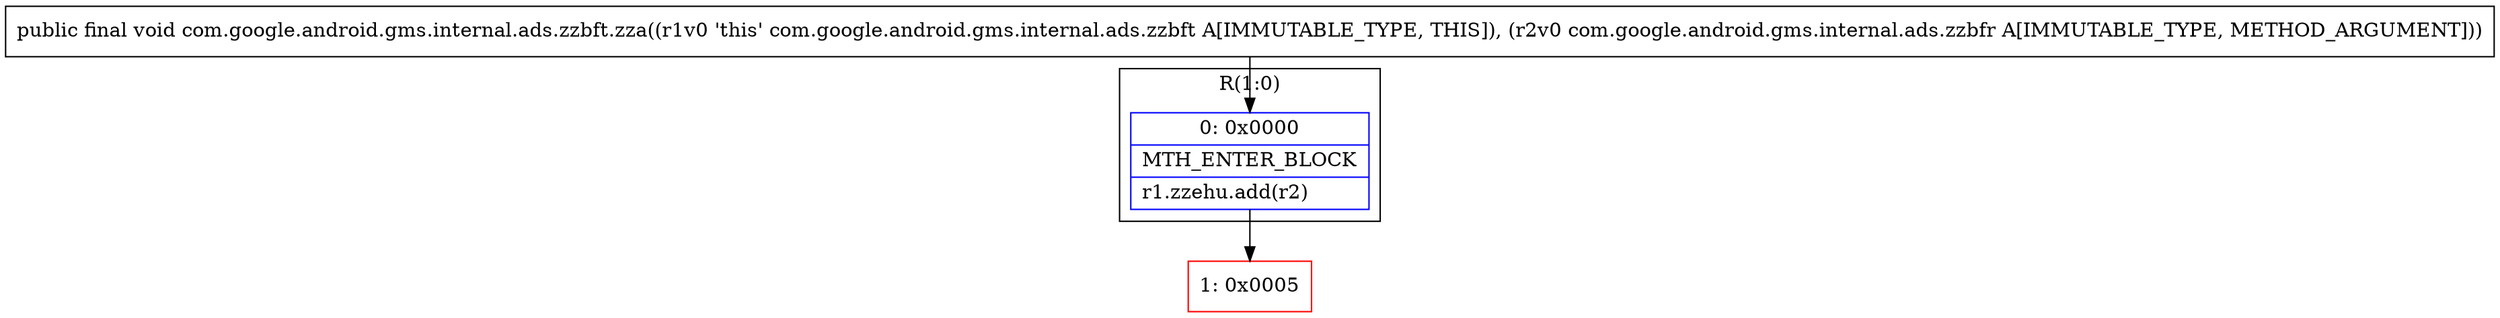 digraph "CFG forcom.google.android.gms.internal.ads.zzbft.zza(Lcom\/google\/android\/gms\/internal\/ads\/zzbfr;)V" {
subgraph cluster_Region_1603277376 {
label = "R(1:0)";
node [shape=record,color=blue];
Node_0 [shape=record,label="{0\:\ 0x0000|MTH_ENTER_BLOCK\l|r1.zzehu.add(r2)\l}"];
}
Node_1 [shape=record,color=red,label="{1\:\ 0x0005}"];
MethodNode[shape=record,label="{public final void com.google.android.gms.internal.ads.zzbft.zza((r1v0 'this' com.google.android.gms.internal.ads.zzbft A[IMMUTABLE_TYPE, THIS]), (r2v0 com.google.android.gms.internal.ads.zzbfr A[IMMUTABLE_TYPE, METHOD_ARGUMENT])) }"];
MethodNode -> Node_0;
Node_0 -> Node_1;
}

